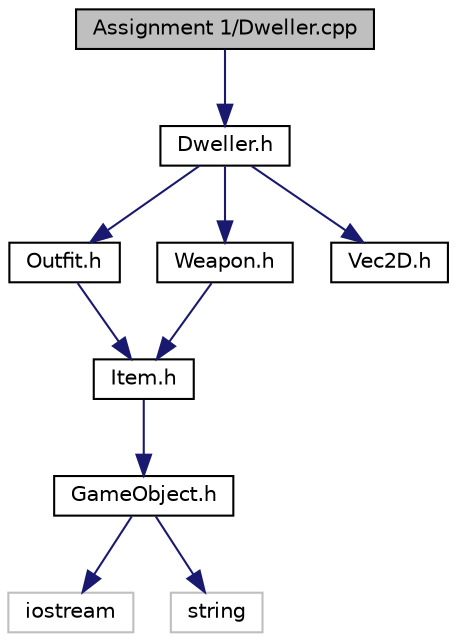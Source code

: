 digraph "Assignment 1/Dweller.cpp"
{
  bgcolor="transparent";
  edge [fontname="Helvetica",fontsize="10",labelfontname="Helvetica",labelfontsize="10"];
  node [fontname="Helvetica",fontsize="10",shape=record];
  Node1 [label="Assignment 1/Dweller.cpp",height=0.2,width=0.4,color="black", fillcolor="grey75", style="filled", fontcolor="black"];
  Node1 -> Node2 [color="midnightblue",fontsize="10",style="solid",fontname="Helvetica"];
  Node2 [label="Dweller.h",height=0.2,width=0.4,color="black",URL="$Dweller_8h.html",tooltip="Class to create a Dweller game object. "];
  Node2 -> Node3 [color="midnightblue",fontsize="10",style="solid",fontname="Helvetica"];
  Node3 [label="Outfit.h",height=0.2,width=0.4,color="black",URL="$Outfit_8h.html",tooltip="Class to create a Outfit Item object. "];
  Node3 -> Node4 [color="midnightblue",fontsize="10",style="solid",fontname="Helvetica"];
  Node4 [label="Item.h",height=0.2,width=0.4,color="black",URL="$Item_8h.html"];
  Node4 -> Node5 [color="midnightblue",fontsize="10",style="solid",fontname="Helvetica"];
  Node5 [label="GameObject.h",height=0.2,width=0.4,color="black",URL="$GameObject_8h.html",tooltip="Class to create a Game Object. "];
  Node5 -> Node6 [color="midnightblue",fontsize="10",style="solid",fontname="Helvetica"];
  Node6 [label="iostream",height=0.2,width=0.4,color="grey75"];
  Node5 -> Node7 [color="midnightblue",fontsize="10",style="solid",fontname="Helvetica"];
  Node7 [label="string",height=0.2,width=0.4,color="grey75"];
  Node2 -> Node8 [color="midnightblue",fontsize="10",style="solid",fontname="Helvetica"];
  Node8 [label="Weapon.h",height=0.2,width=0.4,color="black",URL="$Weapon_8h.html",tooltip="Class to create a Weapon Item object. "];
  Node8 -> Node4 [color="midnightblue",fontsize="10",style="solid",fontname="Helvetica"];
  Node2 -> Node9 [color="midnightblue",fontsize="10",style="solid",fontname="Helvetica"];
  Node9 [label="Vec2D.h",height=0.2,width=0.4,color="black",URL="$Vec2D_8h.html",tooltip="Struct to define a vector position. "];
}
